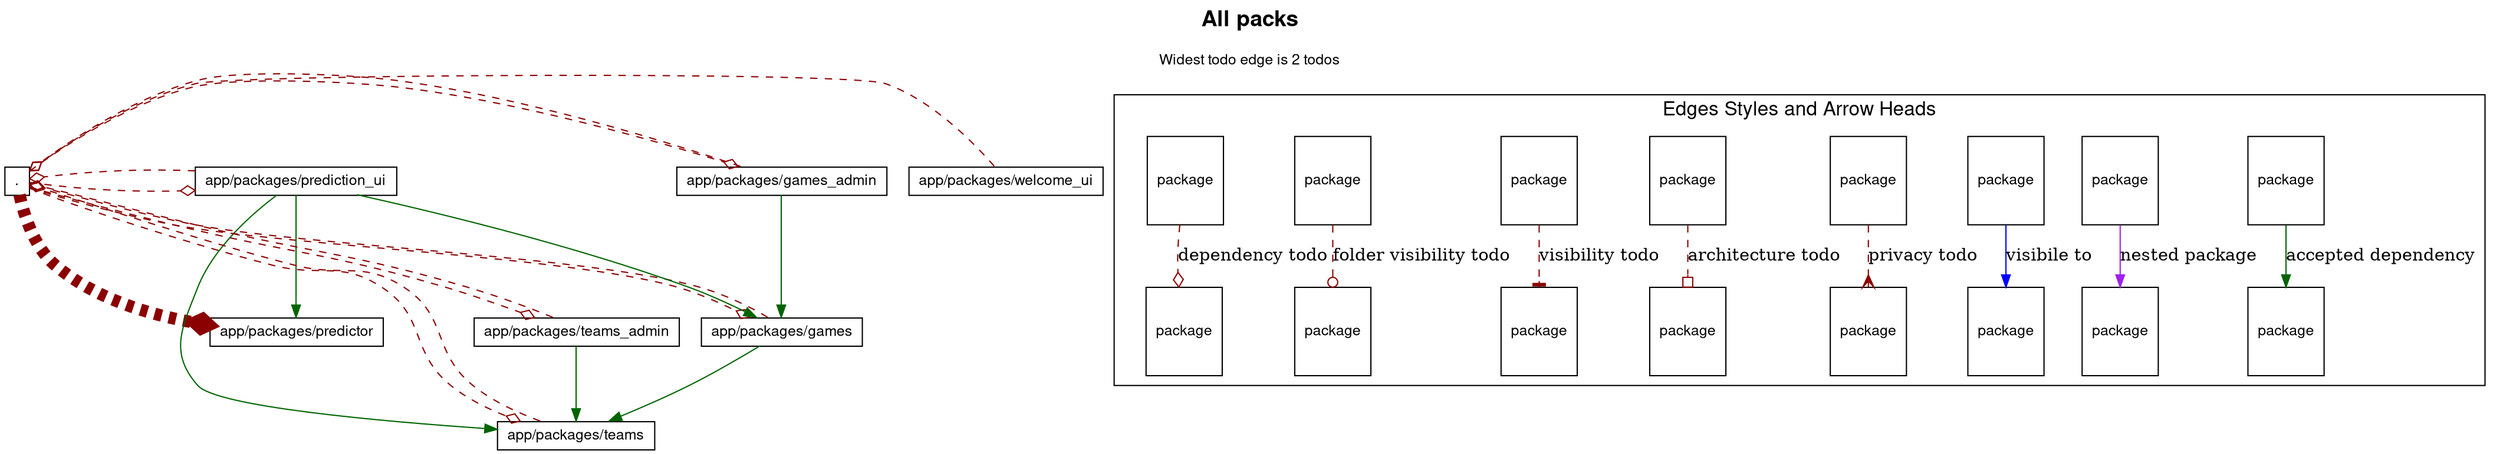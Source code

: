digraph package_diagram {
  rankdir=TD
  graph [
    labelloc="t"
    fontname="Helvetica,Arial,sans-serif"
    dpi=100
    layout=dot
    label=<<b>All packs</b><br/><br/><font point-size='12'>Widest todo edge is 2 todos</font>>
    fontsize=18
  ]
  node [
    fontname="Helvetica,Arial,sans-serif"
    fontsize=26.0
    fontcolor=black
    fillcolor=white
    color=black
    height=1.0
    style=filled
    shape=plain
  ]
    subgraph NotInLayer {
      shape=box
      color=darkgrey
      fillcolor=lightblue
      style=filled
        cluster=false
        "." [
            fontsize=12.0
            label= <
                <table border='0' cellborder='1' cellspacing='0' cellpadding='4'>
                  <tr> <td align='left'> . </td> </tr>
                </table>
              >
          ]
        
        "app/packages/games" [
            fontsize=12.0
            label= <
                <table border='0' cellborder='1' cellspacing='0' cellpadding='4'>
                  <tr> <td align='left'> app/packages/games </td> </tr>
                </table>
              >
          ]
        
        "app/packages/games_admin" [
            fontsize=12.0
            label= <
                <table border='0' cellborder='1' cellspacing='0' cellpadding='4'>
                  <tr> <td align='left'> app/packages/games_admin </td> </tr>
                </table>
              >
          ]
        
        "app/packages/prediction_ui" [
            fontsize=12.0
            label= <
                <table border='0' cellborder='1' cellspacing='0' cellpadding='4'>
                  <tr> <td align='left'> app/packages/prediction_ui </td> </tr>
                </table>
              >
          ]
        
        "app/packages/predictor" [
            fontsize=12.0
            label= <
                <table border='0' cellborder='1' cellspacing='0' cellpadding='4'>
                  <tr> <td align='left'> app/packages/predictor </td> </tr>
                </table>
              >
          ]
        
        "app/packages/teams" [
            fontsize=12.0
            label= <
                <table border='0' cellborder='1' cellspacing='0' cellpadding='4'>
                  <tr> <td align='left'> app/packages/teams </td> </tr>
                </table>
              >
          ]
        
        "app/packages/teams_admin" [
            fontsize=12.0
            label= <
                <table border='0' cellborder='1' cellspacing='0' cellpadding='4'>
                  <tr> <td align='left'> app/packages/teams_admin </td> </tr>
                </table>
              >
          ]
        
        "app/packages/welcome_ui" [
            fontsize=12.0
            label= <
                <table border='0' cellborder='1' cellspacing='0' cellpadding='4'>
                  <tr> <td align='left'> app/packages/welcome_ui </td> </tr>
                </table>
              >
          ]
        
    }
          "app/packages/games" -> "app/packages/teams" [ color=darkgreen ]
          "app/packages/games_admin" -> "app/packages/games" [ color=darkgreen ]
          "app/packages/prediction_ui" -> "app/packages/games" [ color=darkgreen ]
          "app/packages/prediction_ui" -> "app/packages/predictor" [ color=darkgreen ]
          "app/packages/prediction_ui" -> "app/packages/teams" [ color=darkgreen ]
          "app/packages/teams_admin" -> "app/packages/teams" [ color=darkgreen ]
            "." -> "app/packages/games" [
                constraint=false
              # headlabel="dependency"
color=darkred style=dashed arrowhead=odiamond
              penwidth=1.0            ]
            "." -> "app/packages/games_admin" [
                constraint=false
              # headlabel="dependency"
color=darkred style=dashed arrowhead=odiamond
              penwidth=1.0            ]
            "." -> "app/packages/prediction_ui" [
                constraint=false
              # headlabel="dependency"
color=darkred style=dashed arrowhead=odiamond
              penwidth=1.0            ]
            "." -> "app/packages/predictor" [
                constraint=false
              # headlabel="dependency"
color=darkred style=dashed arrowhead=odiamond
              penwidth=10.0            ]
            "." -> "app/packages/teams" [
                constraint=false
              # headlabel="dependency"
color=darkred style=dashed arrowhead=odiamond
              penwidth=1.0            ]
            "." -> "app/packages/teams_admin" [
                constraint=false
              # headlabel="dependency"
color=darkred style=dashed arrowhead=odiamond
              penwidth=1.0            ]
            "app/packages/games" -> "." [
                constraint=false
              # headlabel="dependency"
color=darkred style=dashed arrowhead=odiamond
              penwidth=1.0            ]
            "app/packages/games_admin" -> "." [
                constraint=false
              # headlabel="dependency"
color=darkred style=dashed arrowhead=odiamond
              penwidth=1.0            ]
            "app/packages/prediction_ui" -> "." [
                constraint=false
              # headlabel="dependency"
color=darkred style=dashed arrowhead=odiamond
              penwidth=1.0            ]
            "app/packages/teams" -> "." [
                constraint=false
              # headlabel="dependency"
color=darkred style=dashed arrowhead=odiamond
              penwidth=1.0            ]
            "app/packages/teams_admin" -> "." [
                constraint=false
              # headlabel="dependency"
color=darkred style=dashed arrowhead=odiamond
              penwidth=1.0            ]
            "app/packages/welcome_ui" -> "." [
                constraint=false
              # headlabel="dependency"
color=darkred style=dashed arrowhead=odiamond
              penwidth=1.0            ]
    subgraph cluster_legend {
      fontsize=16
      label="Edges Styles and Arrow Heads"
      A [ fontsize=12 shape=box label="package"]
      B [ fontsize=12 shape=box label="package"]
      A -> B [label="accepted dependency" color=darkgreen]
      M [ fontsize=12 shape=box label="package"]
      N [ fontsize=12 shape=box label="package"]
      M -> N [label="nested package" color=purple]
      O [ fontsize=12 shape=box label="package"]
      P [ fontsize=12 shape=box label="package"]
      O -> P [label="visibile to" color=blue]
      C [ fontsize=12 shape=box label="package"]
      D [ fontsize=12 shape=box label="package"]
      C -> D [label="privacy todo" color=darkred style=dashed arrowhead=crow]
      E [ fontsize=12 shape=box label="package"]
      F [ fontsize=12 shape=box label="package"]
      E -> F [label="architecture todo" color=darkred style=dashed arrowhead=obox]
      G [ fontsize=12 shape=box label="package"]
      H [ fontsize=12 shape=box label="package"]
      G -> H [label="visibility todo" color=darkred style=dashed arrowhead=tee]
      I [ fontsize=12 shape=box label="package"]
      J [ fontsize=12 shape=box label="package"]
      I -> J [label="folder visibility todo" color=darkred style=dashed arrowhead=odot]
      K [ fontsize=12 shape=box label="package"]
      L [ fontsize=12 shape=box label="package"]
      K -> L [label="dependency todo" color=darkred style=dashed arrowhead=odiamond]
      LEGEND_NODE_1 [ label="" peripheries=0 height=0 width=0 style=invis ]
      LEGEND_NODE_2 [ label="" peripheries=0 height=0 width=0 style=invis ]
      LEGEND_NODE_1 -> LEGEND_NODE_2 [ style=invis ]
    }
  subgraph cluster_teams_legend {
    fontsize=16
    label="Team Colors"


  }
    LEGEND_NODE_2 -> "" [style=invis]
}
